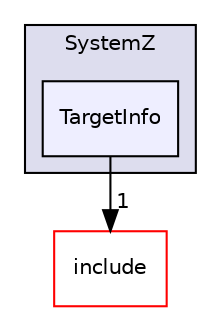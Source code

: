 digraph "lib/Target/SystemZ/TargetInfo" {
  bgcolor=transparent;
  compound=true
  node [ fontsize="10", fontname="Helvetica"];
  edge [ labelfontsize="10", labelfontname="Helvetica"];
  subgraph clusterdir_243ce763aa699d4ab757f403b35b464a {
    graph [ bgcolor="#ddddee", pencolor="black", label="SystemZ" fontname="Helvetica", fontsize="10", URL="dir_243ce763aa699d4ab757f403b35b464a.html"]
  dir_2c587dc2b9bacaa496453d174acf092f [shape=box, label="TargetInfo", style="filled", fillcolor="#eeeeff", pencolor="black", URL="dir_2c587dc2b9bacaa496453d174acf092f.html"];
  }
  dir_d44c64559bbebec7f509842c48db8b23 [shape=box label="include" color="red" URL="dir_d44c64559bbebec7f509842c48db8b23.html"];
  dir_2c587dc2b9bacaa496453d174acf092f->dir_d44c64559bbebec7f509842c48db8b23 [headlabel="1", labeldistance=1.5 headhref="dir_000194_000001.html"];
}

